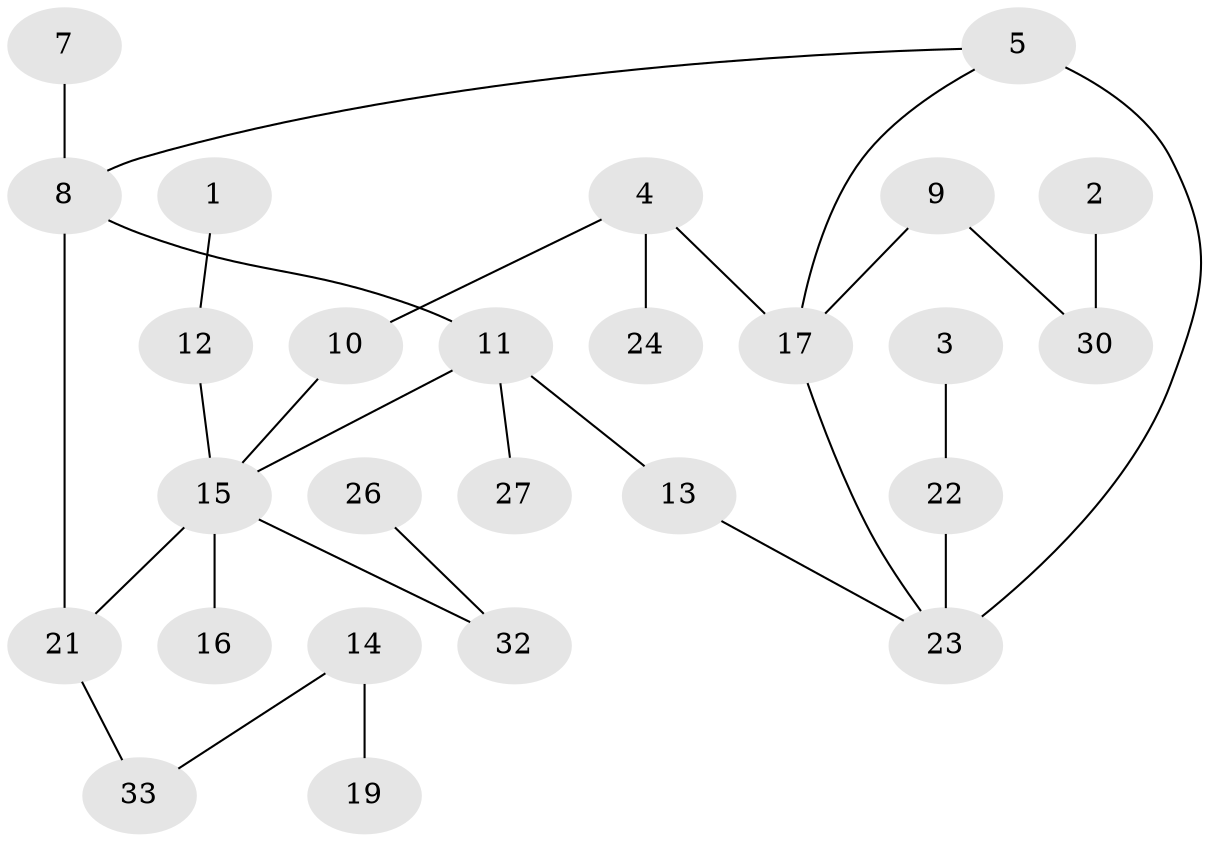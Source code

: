 // original degree distribution, {2: 0.36065573770491804, 1: 0.32786885245901637, 5: 0.03278688524590164, 7: 0.03278688524590164, 3: 0.09836065573770492, 4: 0.03278688524590164, 0: 0.09836065573770492, 6: 0.01639344262295082}
// Generated by graph-tools (version 1.1) at 2025/33/03/09/25 02:33:45]
// undirected, 26 vertices, 29 edges
graph export_dot {
graph [start="1"]
  node [color=gray90,style=filled];
  1;
  2;
  3;
  4;
  5;
  7;
  8;
  9;
  10;
  11;
  12;
  13;
  14;
  15;
  16;
  17;
  19;
  21;
  22;
  23;
  24;
  26;
  27;
  30;
  32;
  33;
  1 -- 12 [weight=1.0];
  2 -- 30 [weight=1.0];
  3 -- 22 [weight=1.0];
  4 -- 10 [weight=1.0];
  4 -- 17 [weight=1.0];
  4 -- 24 [weight=2.0];
  5 -- 8 [weight=1.0];
  5 -- 17 [weight=1.0];
  5 -- 23 [weight=2.0];
  7 -- 8 [weight=1.0];
  8 -- 11 [weight=1.0];
  8 -- 21 [weight=3.0];
  9 -- 17 [weight=1.0];
  9 -- 30 [weight=1.0];
  10 -- 15 [weight=2.0];
  11 -- 13 [weight=1.0];
  11 -- 15 [weight=1.0];
  11 -- 27 [weight=3.0];
  12 -- 15 [weight=1.0];
  13 -- 23 [weight=1.0];
  14 -- 19 [weight=1.0];
  14 -- 33 [weight=1.0];
  15 -- 16 [weight=1.0];
  15 -- 21 [weight=1.0];
  15 -- 32 [weight=1.0];
  17 -- 23 [weight=1.0];
  21 -- 33 [weight=1.0];
  22 -- 23 [weight=2.0];
  26 -- 32 [weight=1.0];
}
